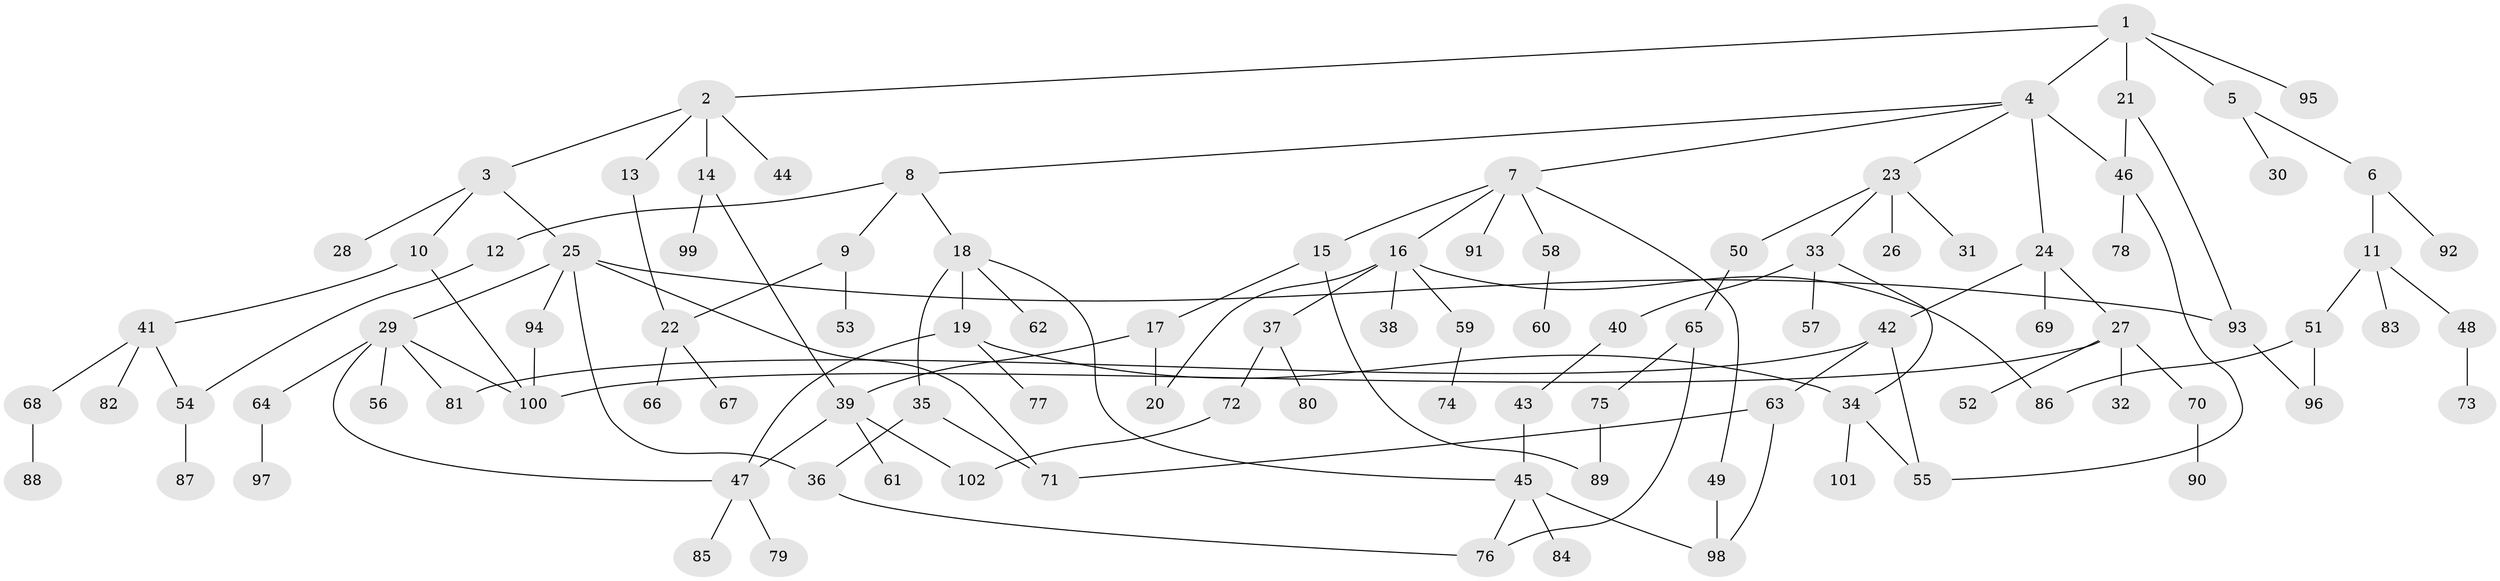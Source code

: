 // coarse degree distribution, {6: 0.09090909090909091, 4: 0.16666666666666666, 10: 0.015151515151515152, 2: 0.12121212121212122, 3: 0.16666666666666666, 7: 0.015151515151515152, 1: 0.3939393939393939, 5: 0.030303030303030304}
// Generated by graph-tools (version 1.1) at 2025/23/03/03/25 07:23:35]
// undirected, 102 vertices, 128 edges
graph export_dot {
graph [start="1"]
  node [color=gray90,style=filled];
  1;
  2;
  3;
  4;
  5;
  6;
  7;
  8;
  9;
  10;
  11;
  12;
  13;
  14;
  15;
  16;
  17;
  18;
  19;
  20;
  21;
  22;
  23;
  24;
  25;
  26;
  27;
  28;
  29;
  30;
  31;
  32;
  33;
  34;
  35;
  36;
  37;
  38;
  39;
  40;
  41;
  42;
  43;
  44;
  45;
  46;
  47;
  48;
  49;
  50;
  51;
  52;
  53;
  54;
  55;
  56;
  57;
  58;
  59;
  60;
  61;
  62;
  63;
  64;
  65;
  66;
  67;
  68;
  69;
  70;
  71;
  72;
  73;
  74;
  75;
  76;
  77;
  78;
  79;
  80;
  81;
  82;
  83;
  84;
  85;
  86;
  87;
  88;
  89;
  90;
  91;
  92;
  93;
  94;
  95;
  96;
  97;
  98;
  99;
  100;
  101;
  102;
  1 -- 2;
  1 -- 4;
  1 -- 5;
  1 -- 21;
  1 -- 95;
  2 -- 3;
  2 -- 13;
  2 -- 14;
  2 -- 44;
  3 -- 10;
  3 -- 25;
  3 -- 28;
  4 -- 7;
  4 -- 8;
  4 -- 23;
  4 -- 24;
  4 -- 46;
  5 -- 6;
  5 -- 30;
  6 -- 11;
  6 -- 92;
  7 -- 15;
  7 -- 16;
  7 -- 49;
  7 -- 58;
  7 -- 91;
  8 -- 9;
  8 -- 12;
  8 -- 18;
  9 -- 22;
  9 -- 53;
  10 -- 41;
  10 -- 100;
  11 -- 48;
  11 -- 51;
  11 -- 83;
  12 -- 54;
  13 -- 22;
  14 -- 99;
  14 -- 39;
  15 -- 17;
  15 -- 89;
  16 -- 37;
  16 -- 38;
  16 -- 59;
  16 -- 86;
  16 -- 20;
  17 -- 20;
  17 -- 39;
  18 -- 19;
  18 -- 35;
  18 -- 62;
  18 -- 45;
  19 -- 34;
  19 -- 77;
  19 -- 47;
  21 -- 46;
  21 -- 93;
  22 -- 66;
  22 -- 67;
  23 -- 26;
  23 -- 31;
  23 -- 33;
  23 -- 50;
  24 -- 27;
  24 -- 42;
  24 -- 69;
  25 -- 29;
  25 -- 36;
  25 -- 94;
  25 -- 71;
  25 -- 93;
  27 -- 32;
  27 -- 52;
  27 -- 70;
  27 -- 100;
  29 -- 56;
  29 -- 64;
  29 -- 81;
  29 -- 100;
  29 -- 47;
  33 -- 40;
  33 -- 57;
  33 -- 34;
  34 -- 55;
  34 -- 101;
  35 -- 71;
  35 -- 36;
  36 -- 76;
  37 -- 72;
  37 -- 80;
  39 -- 47;
  39 -- 61;
  39 -- 102;
  40 -- 43;
  41 -- 54;
  41 -- 68;
  41 -- 82;
  42 -- 63;
  42 -- 81;
  42 -- 55;
  43 -- 45;
  45 -- 76;
  45 -- 84;
  45 -- 98;
  46 -- 78;
  46 -- 55;
  47 -- 79;
  47 -- 85;
  48 -- 73;
  49 -- 98;
  50 -- 65;
  51 -- 86;
  51 -- 96;
  54 -- 87;
  58 -- 60;
  59 -- 74;
  63 -- 98;
  63 -- 71;
  64 -- 97;
  65 -- 75;
  65 -- 76;
  68 -- 88;
  70 -- 90;
  72 -- 102;
  75 -- 89;
  93 -- 96;
  94 -- 100;
}
